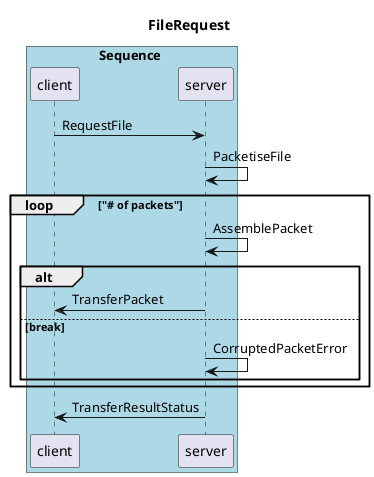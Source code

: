 @startuml
title FileRequest
box Sequence #LightBlue
participant client
participant server
client -> server: RequestFile
server -> server: PacketiseFile
loop "# of packets"
server -> server: AssemblePacket
alt
server -> client: TransferPacket
else break
server -> server: CorruptedPacketError
end alt
end loop
server -> client: TransferResultStatus
end box
@enduml
